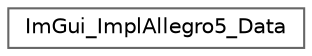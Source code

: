digraph "类继承关系图"
{
 // LATEX_PDF_SIZE
  bgcolor="transparent";
  edge [fontname=Helvetica,fontsize=10,labelfontname=Helvetica,labelfontsize=10];
  node [fontname=Helvetica,fontsize=10,shape=box,height=0.2,width=0.4];
  rankdir="LR";
  Node0 [id="Node000000",label="ImGui_ImplAllegro5_Data",height=0.2,width=0.4,color="grey40", fillcolor="white", style="filled",URL="$struct_im_gui___impl_allegro5___data.html",tooltip=" "];
}
